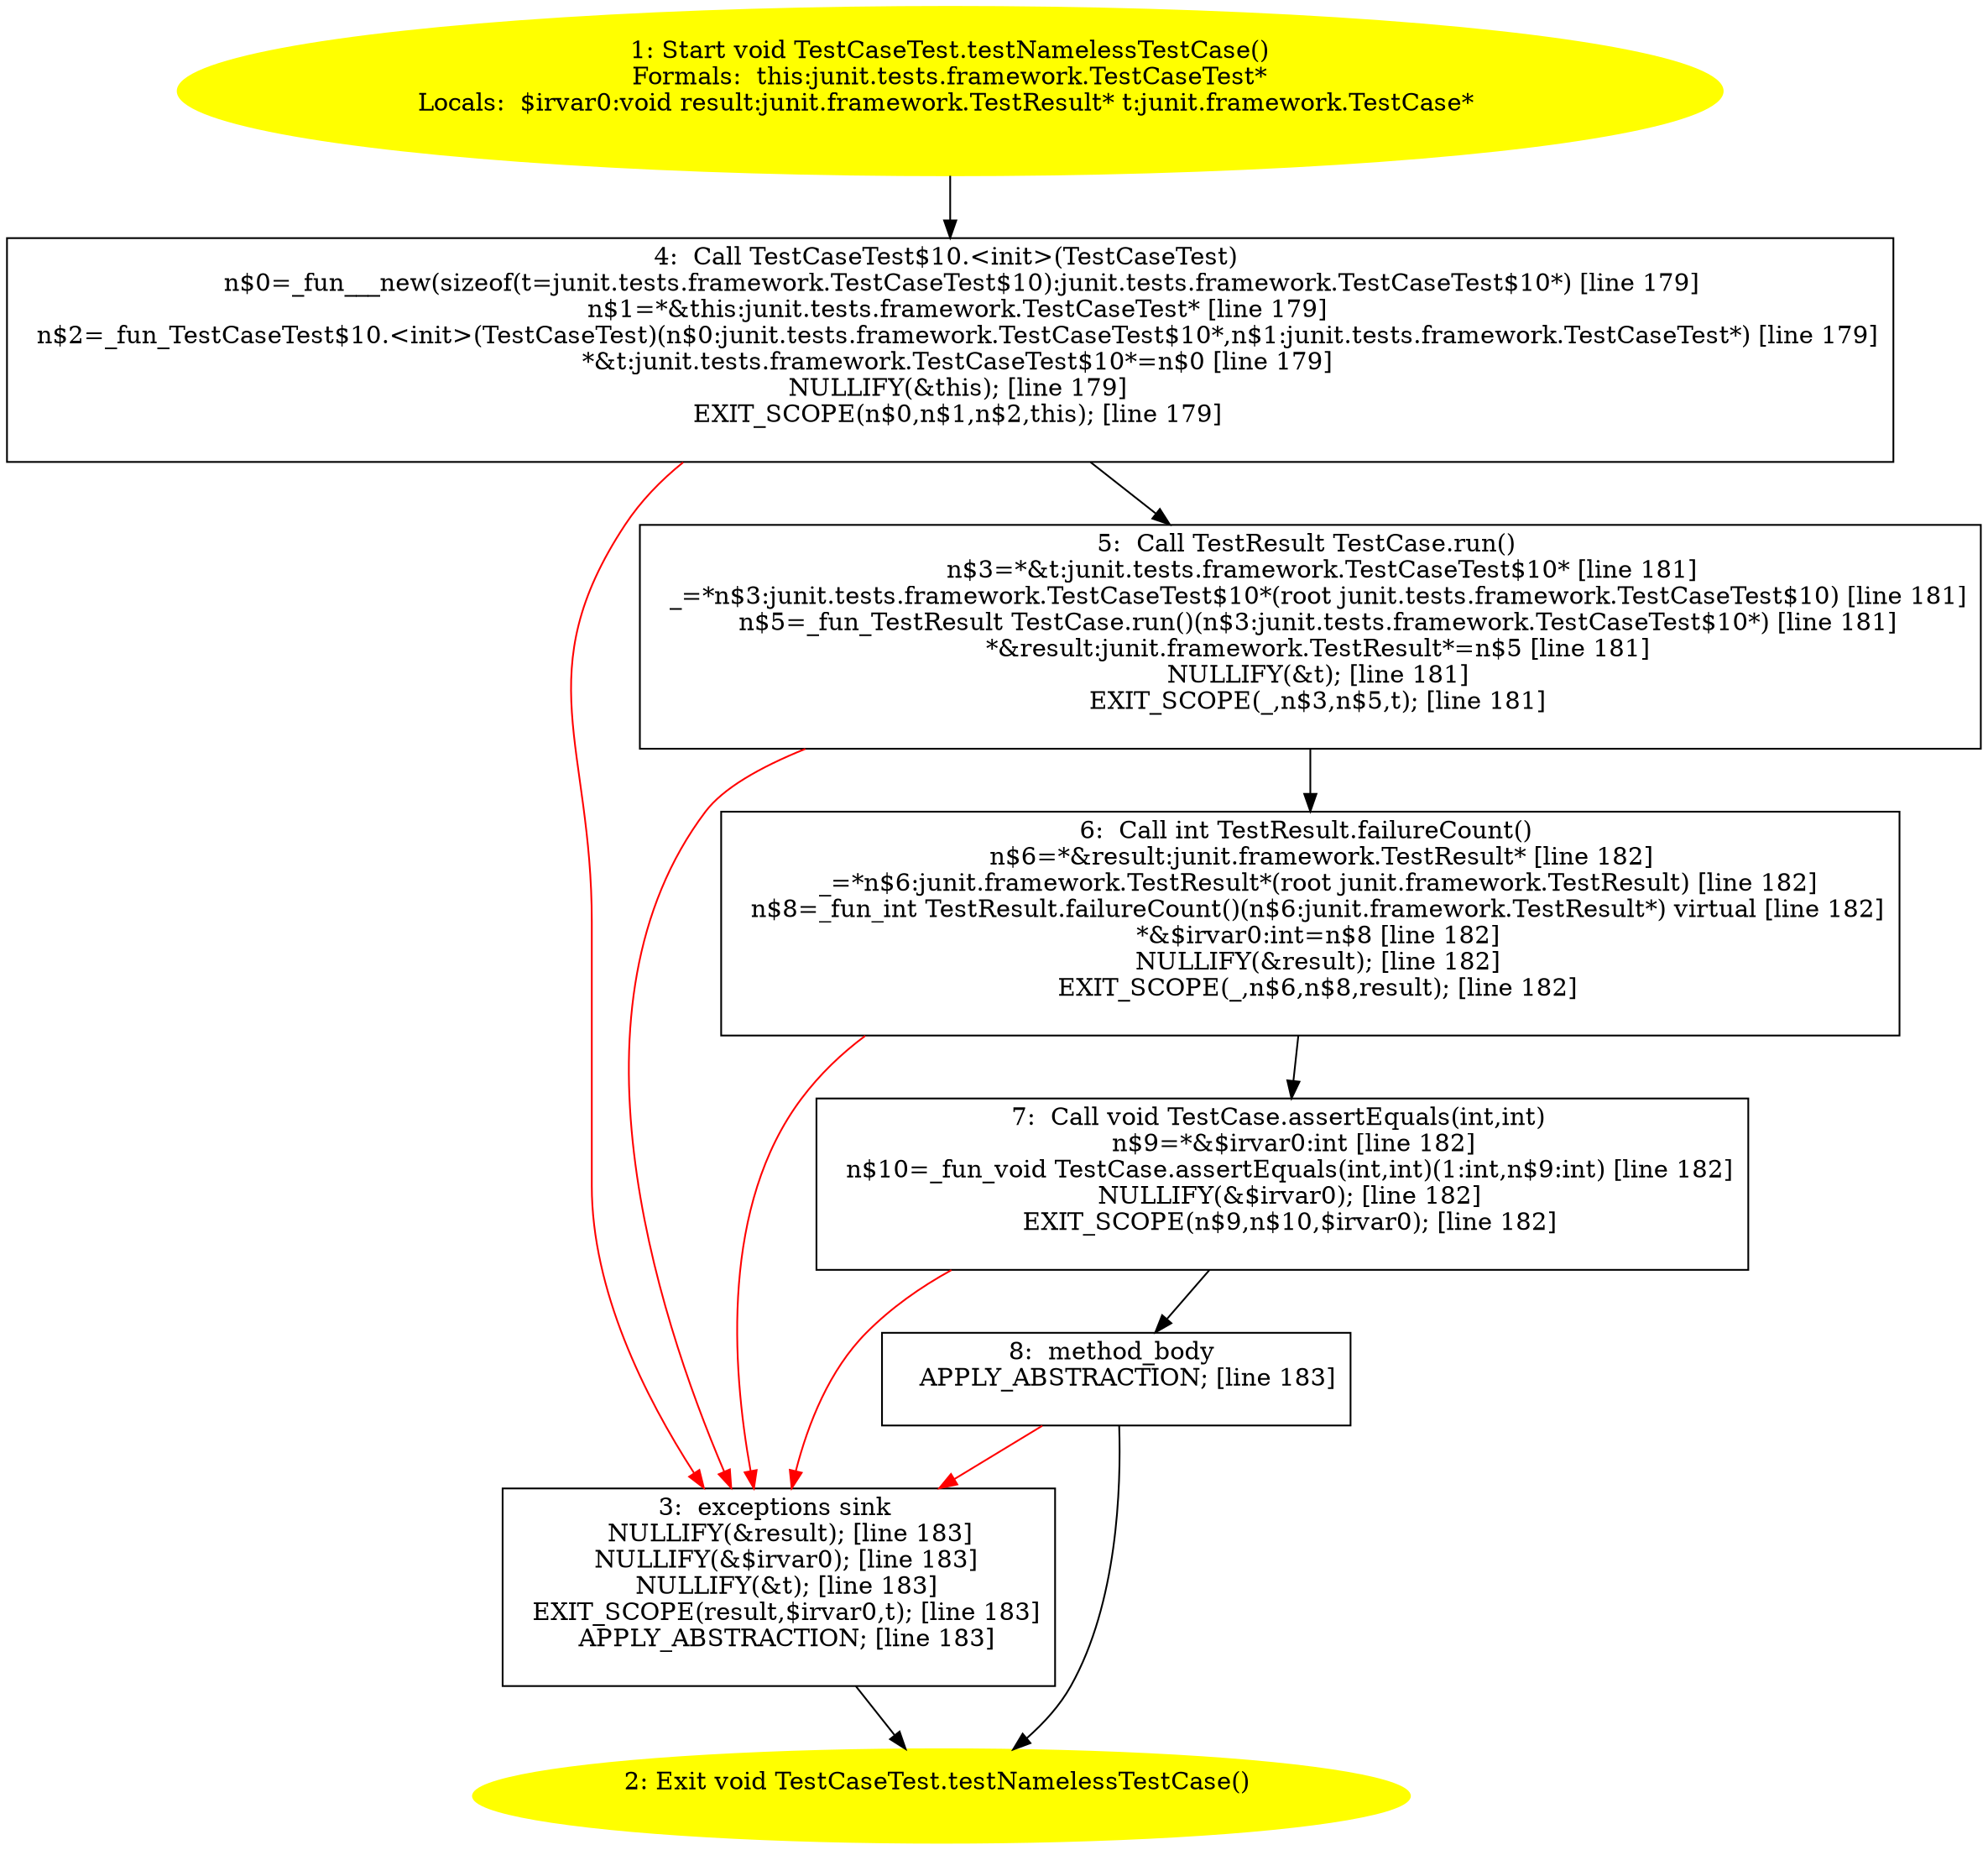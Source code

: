 /* @generated */
digraph cfg {
"junit.tests.framework.TestCaseTest.testNamelessTestCase():void.f9059cc0aedf3239129e01195089f9dd_1" [label="1: Start void TestCaseTest.testNamelessTestCase()\nFormals:  this:junit.tests.framework.TestCaseTest*\nLocals:  $irvar0:void result:junit.framework.TestResult* t:junit.framework.TestCase* \n  " color=yellow style=filled]
	

	 "junit.tests.framework.TestCaseTest.testNamelessTestCase():void.f9059cc0aedf3239129e01195089f9dd_1" -> "junit.tests.framework.TestCaseTest.testNamelessTestCase():void.f9059cc0aedf3239129e01195089f9dd_4" ;
"junit.tests.framework.TestCaseTest.testNamelessTestCase():void.f9059cc0aedf3239129e01195089f9dd_2" [label="2: Exit void TestCaseTest.testNamelessTestCase() \n  " color=yellow style=filled]
	

"junit.tests.framework.TestCaseTest.testNamelessTestCase():void.f9059cc0aedf3239129e01195089f9dd_3" [label="3:  exceptions sink \n   NULLIFY(&result); [line 183]\n  NULLIFY(&$irvar0); [line 183]\n  NULLIFY(&t); [line 183]\n  EXIT_SCOPE(result,$irvar0,t); [line 183]\n  APPLY_ABSTRACTION; [line 183]\n " shape="box"]
	

	 "junit.tests.framework.TestCaseTest.testNamelessTestCase():void.f9059cc0aedf3239129e01195089f9dd_3" -> "junit.tests.framework.TestCaseTest.testNamelessTestCase():void.f9059cc0aedf3239129e01195089f9dd_2" ;
"junit.tests.framework.TestCaseTest.testNamelessTestCase():void.f9059cc0aedf3239129e01195089f9dd_4" [label="4:  Call TestCaseTest$10.<init>(TestCaseTest) \n   n$0=_fun___new(sizeof(t=junit.tests.framework.TestCaseTest$10):junit.tests.framework.TestCaseTest$10*) [line 179]\n  n$1=*&this:junit.tests.framework.TestCaseTest* [line 179]\n  n$2=_fun_TestCaseTest$10.<init>(TestCaseTest)(n$0:junit.tests.framework.TestCaseTest$10*,n$1:junit.tests.framework.TestCaseTest*) [line 179]\n  *&t:junit.tests.framework.TestCaseTest$10*=n$0 [line 179]\n  NULLIFY(&this); [line 179]\n  EXIT_SCOPE(n$0,n$1,n$2,this); [line 179]\n " shape="box"]
	

	 "junit.tests.framework.TestCaseTest.testNamelessTestCase():void.f9059cc0aedf3239129e01195089f9dd_4" -> "junit.tests.framework.TestCaseTest.testNamelessTestCase():void.f9059cc0aedf3239129e01195089f9dd_5" ;
	 "junit.tests.framework.TestCaseTest.testNamelessTestCase():void.f9059cc0aedf3239129e01195089f9dd_4" -> "junit.tests.framework.TestCaseTest.testNamelessTestCase():void.f9059cc0aedf3239129e01195089f9dd_3" [color="red" ];
"junit.tests.framework.TestCaseTest.testNamelessTestCase():void.f9059cc0aedf3239129e01195089f9dd_5" [label="5:  Call TestResult TestCase.run() \n   n$3=*&t:junit.tests.framework.TestCaseTest$10* [line 181]\n  _=*n$3:junit.tests.framework.TestCaseTest$10*(root junit.tests.framework.TestCaseTest$10) [line 181]\n  n$5=_fun_TestResult TestCase.run()(n$3:junit.tests.framework.TestCaseTest$10*) [line 181]\n  *&result:junit.framework.TestResult*=n$5 [line 181]\n  NULLIFY(&t); [line 181]\n  EXIT_SCOPE(_,n$3,n$5,t); [line 181]\n " shape="box"]
	

	 "junit.tests.framework.TestCaseTest.testNamelessTestCase():void.f9059cc0aedf3239129e01195089f9dd_5" -> "junit.tests.framework.TestCaseTest.testNamelessTestCase():void.f9059cc0aedf3239129e01195089f9dd_6" ;
	 "junit.tests.framework.TestCaseTest.testNamelessTestCase():void.f9059cc0aedf3239129e01195089f9dd_5" -> "junit.tests.framework.TestCaseTest.testNamelessTestCase():void.f9059cc0aedf3239129e01195089f9dd_3" [color="red" ];
"junit.tests.framework.TestCaseTest.testNamelessTestCase():void.f9059cc0aedf3239129e01195089f9dd_6" [label="6:  Call int TestResult.failureCount() \n   n$6=*&result:junit.framework.TestResult* [line 182]\n  _=*n$6:junit.framework.TestResult*(root junit.framework.TestResult) [line 182]\n  n$8=_fun_int TestResult.failureCount()(n$6:junit.framework.TestResult*) virtual [line 182]\n  *&$irvar0:int=n$8 [line 182]\n  NULLIFY(&result); [line 182]\n  EXIT_SCOPE(_,n$6,n$8,result); [line 182]\n " shape="box"]
	

	 "junit.tests.framework.TestCaseTest.testNamelessTestCase():void.f9059cc0aedf3239129e01195089f9dd_6" -> "junit.tests.framework.TestCaseTest.testNamelessTestCase():void.f9059cc0aedf3239129e01195089f9dd_7" ;
	 "junit.tests.framework.TestCaseTest.testNamelessTestCase():void.f9059cc0aedf3239129e01195089f9dd_6" -> "junit.tests.framework.TestCaseTest.testNamelessTestCase():void.f9059cc0aedf3239129e01195089f9dd_3" [color="red" ];
"junit.tests.framework.TestCaseTest.testNamelessTestCase():void.f9059cc0aedf3239129e01195089f9dd_7" [label="7:  Call void TestCase.assertEquals(int,int) \n   n$9=*&$irvar0:int [line 182]\n  n$10=_fun_void TestCase.assertEquals(int,int)(1:int,n$9:int) [line 182]\n  NULLIFY(&$irvar0); [line 182]\n  EXIT_SCOPE(n$9,n$10,$irvar0); [line 182]\n " shape="box"]
	

	 "junit.tests.framework.TestCaseTest.testNamelessTestCase():void.f9059cc0aedf3239129e01195089f9dd_7" -> "junit.tests.framework.TestCaseTest.testNamelessTestCase():void.f9059cc0aedf3239129e01195089f9dd_8" ;
	 "junit.tests.framework.TestCaseTest.testNamelessTestCase():void.f9059cc0aedf3239129e01195089f9dd_7" -> "junit.tests.framework.TestCaseTest.testNamelessTestCase():void.f9059cc0aedf3239129e01195089f9dd_3" [color="red" ];
"junit.tests.framework.TestCaseTest.testNamelessTestCase():void.f9059cc0aedf3239129e01195089f9dd_8" [label="8:  method_body \n   APPLY_ABSTRACTION; [line 183]\n " shape="box"]
	

	 "junit.tests.framework.TestCaseTest.testNamelessTestCase():void.f9059cc0aedf3239129e01195089f9dd_8" -> "junit.tests.framework.TestCaseTest.testNamelessTestCase():void.f9059cc0aedf3239129e01195089f9dd_2" ;
	 "junit.tests.framework.TestCaseTest.testNamelessTestCase():void.f9059cc0aedf3239129e01195089f9dd_8" -> "junit.tests.framework.TestCaseTest.testNamelessTestCase():void.f9059cc0aedf3239129e01195089f9dd_3" [color="red" ];
}
